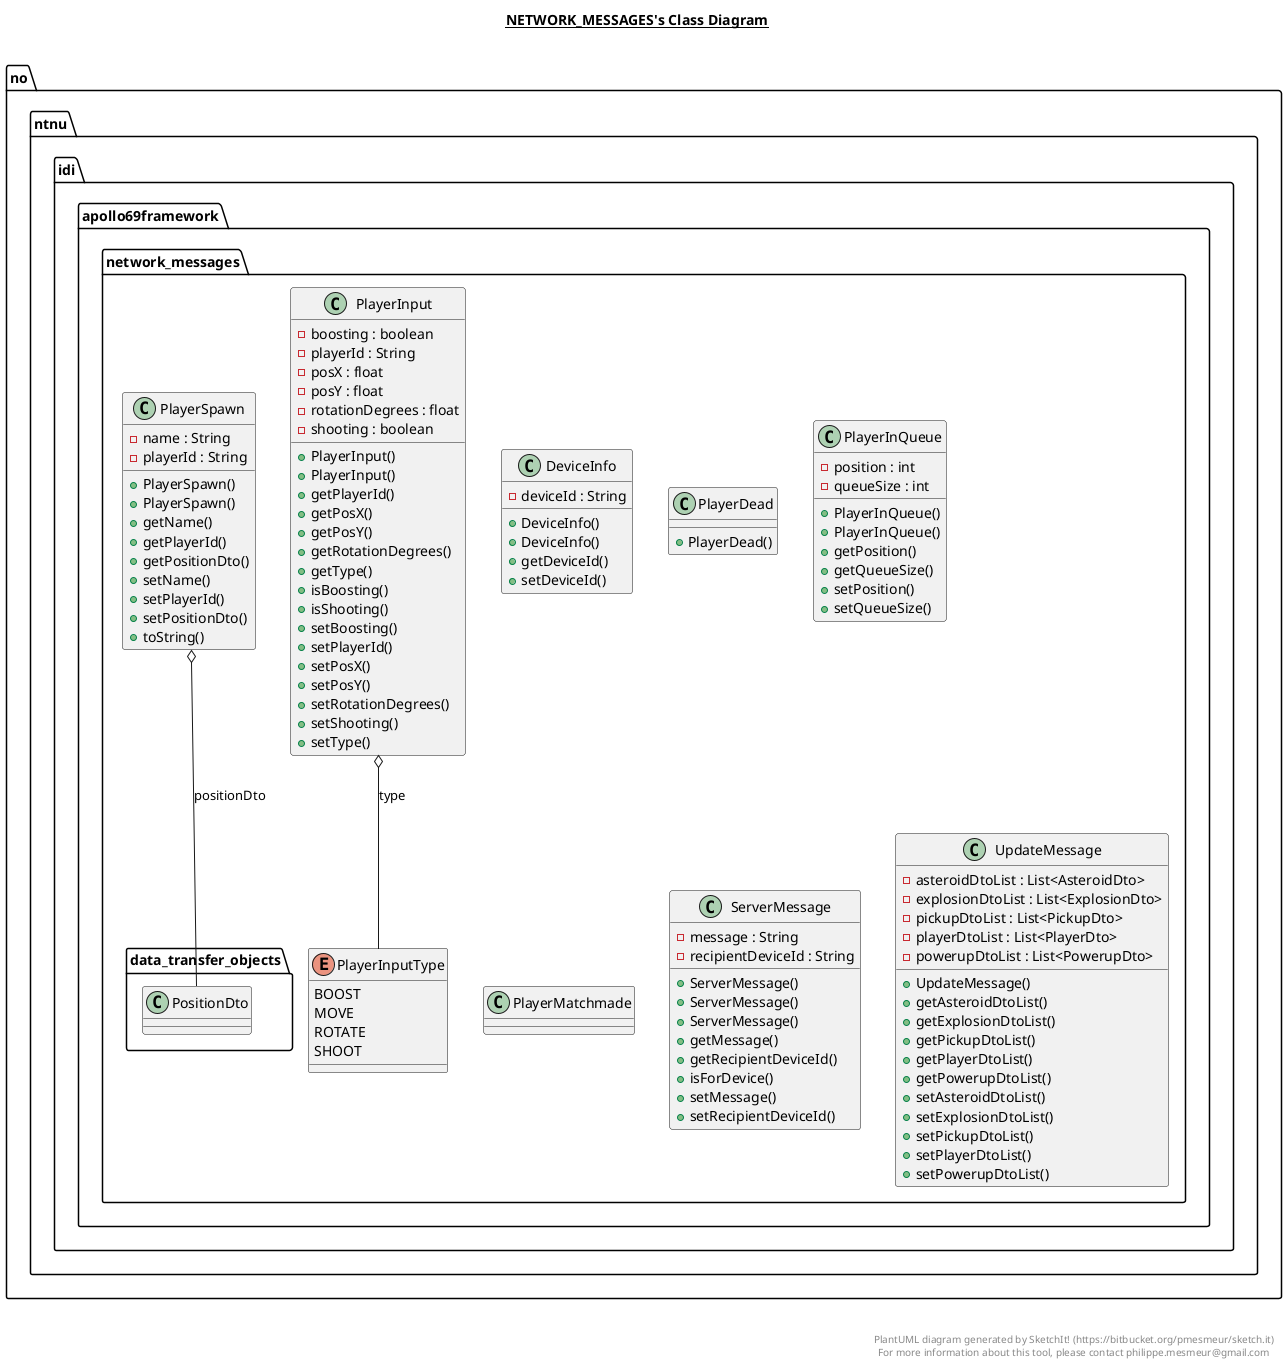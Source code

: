 @startuml

title __NETWORK_MESSAGES's Class Diagram__\n

  namespace no.ntnu.idi.apollo69framework {
    namespace network_messages {
      class no.ntnu.idi.apollo69framework.network_messages.DeviceInfo {
          - deviceId : String
          + DeviceInfo()
          + DeviceInfo()
          + getDeviceId()
          + setDeviceId()
      }
    }
  }
  

  namespace no.ntnu.idi.apollo69framework {
    namespace network_messages {
      class no.ntnu.idi.apollo69framework.network_messages.PlayerDead {
          + PlayerDead()
      }
    }
  }
  

  namespace no.ntnu.idi.apollo69framework {
    namespace network_messages {
      class no.ntnu.idi.apollo69framework.network_messages.PlayerInQueue {
          - position : int
          - queueSize : int
          + PlayerInQueue()
          + PlayerInQueue()
          + getPosition()
          + getQueueSize()
          + setPosition()
          + setQueueSize()
      }
    }
  }
  

  namespace no.ntnu.idi.apollo69framework {
    namespace network_messages {
      class no.ntnu.idi.apollo69framework.network_messages.PlayerInput {
          - boosting : boolean
          - playerId : String
          - posX : float
          - posY : float
          - rotationDegrees : float
          - shooting : boolean
          + PlayerInput()
          + PlayerInput()
          + getPlayerId()
          + getPosX()
          + getPosY()
          + getRotationDegrees()
          + getType()
          + isBoosting()
          + isShooting()
          + setBoosting()
          + setPlayerId()
          + setPosX()
          + setPosY()
          + setRotationDegrees()
          + setShooting()
          + setType()
      }
    }
  }
  

  namespace no.ntnu.idi.apollo69framework {
    namespace network_messages {
      enum PlayerInputType {
        BOOST
        MOVE
        ROTATE
        SHOOT
      }
    }
  }
  

  namespace no.ntnu.idi.apollo69framework {
    namespace network_messages {
      class no.ntnu.idi.apollo69framework.network_messages.PlayerMatchmade {
      }
    }
  }
  

  namespace no.ntnu.idi.apollo69framework {
    namespace network_messages {
      class no.ntnu.idi.apollo69framework.network_messages.PlayerSpawn {
          - name : String
          - playerId : String
          + PlayerSpawn()
          + PlayerSpawn()
          + getName()
          + getPlayerId()
          + getPositionDto()
          + setName()
          + setPlayerId()
          + setPositionDto()
          + toString()
      }
    }
  }
  

  namespace no.ntnu.idi.apollo69framework {
    namespace network_messages {
      class no.ntnu.idi.apollo69framework.network_messages.ServerMessage {
          - message : String
          - recipientDeviceId : String
          + ServerMessage()
          + ServerMessage()
          + ServerMessage()
          + getMessage()
          + getRecipientDeviceId()
          + isForDevice()
          + setMessage()
          + setRecipientDeviceId()
      }
    }
  }
  

  namespace no.ntnu.idi.apollo69framework {
    namespace network_messages {
      class no.ntnu.idi.apollo69framework.network_messages.UpdateMessage {
          - asteroidDtoList : List<AsteroidDto>
          - explosionDtoList : List<ExplosionDto>
          - pickupDtoList : List<PickupDto>
          - playerDtoList : List<PlayerDto>
          - powerupDtoList : List<PowerupDto>
          + UpdateMessage()
          + getAsteroidDtoList()
          + getExplosionDtoList()
          + getPickupDtoList()
          + getPlayerDtoList()
          + getPowerupDtoList()
          + setAsteroidDtoList()
          + setExplosionDtoList()
          + setPickupDtoList()
          + setPlayerDtoList()
          + setPowerupDtoList()
      }
    }
  }
  

  no.ntnu.idi.apollo69framework.network_messages.PlayerInput o-- no.ntnu.idi.apollo69framework.network_messages.PlayerInputType : type
  no.ntnu.idi.apollo69framework.network_messages.PlayerSpawn o-- no.ntnu.idi.apollo69framework.network_messages.data_transfer_objects.PositionDto : positionDto


right footer


PlantUML diagram generated by SketchIt! (https://bitbucket.org/pmesmeur/sketch.it)
For more information about this tool, please contact philippe.mesmeur@gmail.com
endfooter

@enduml
